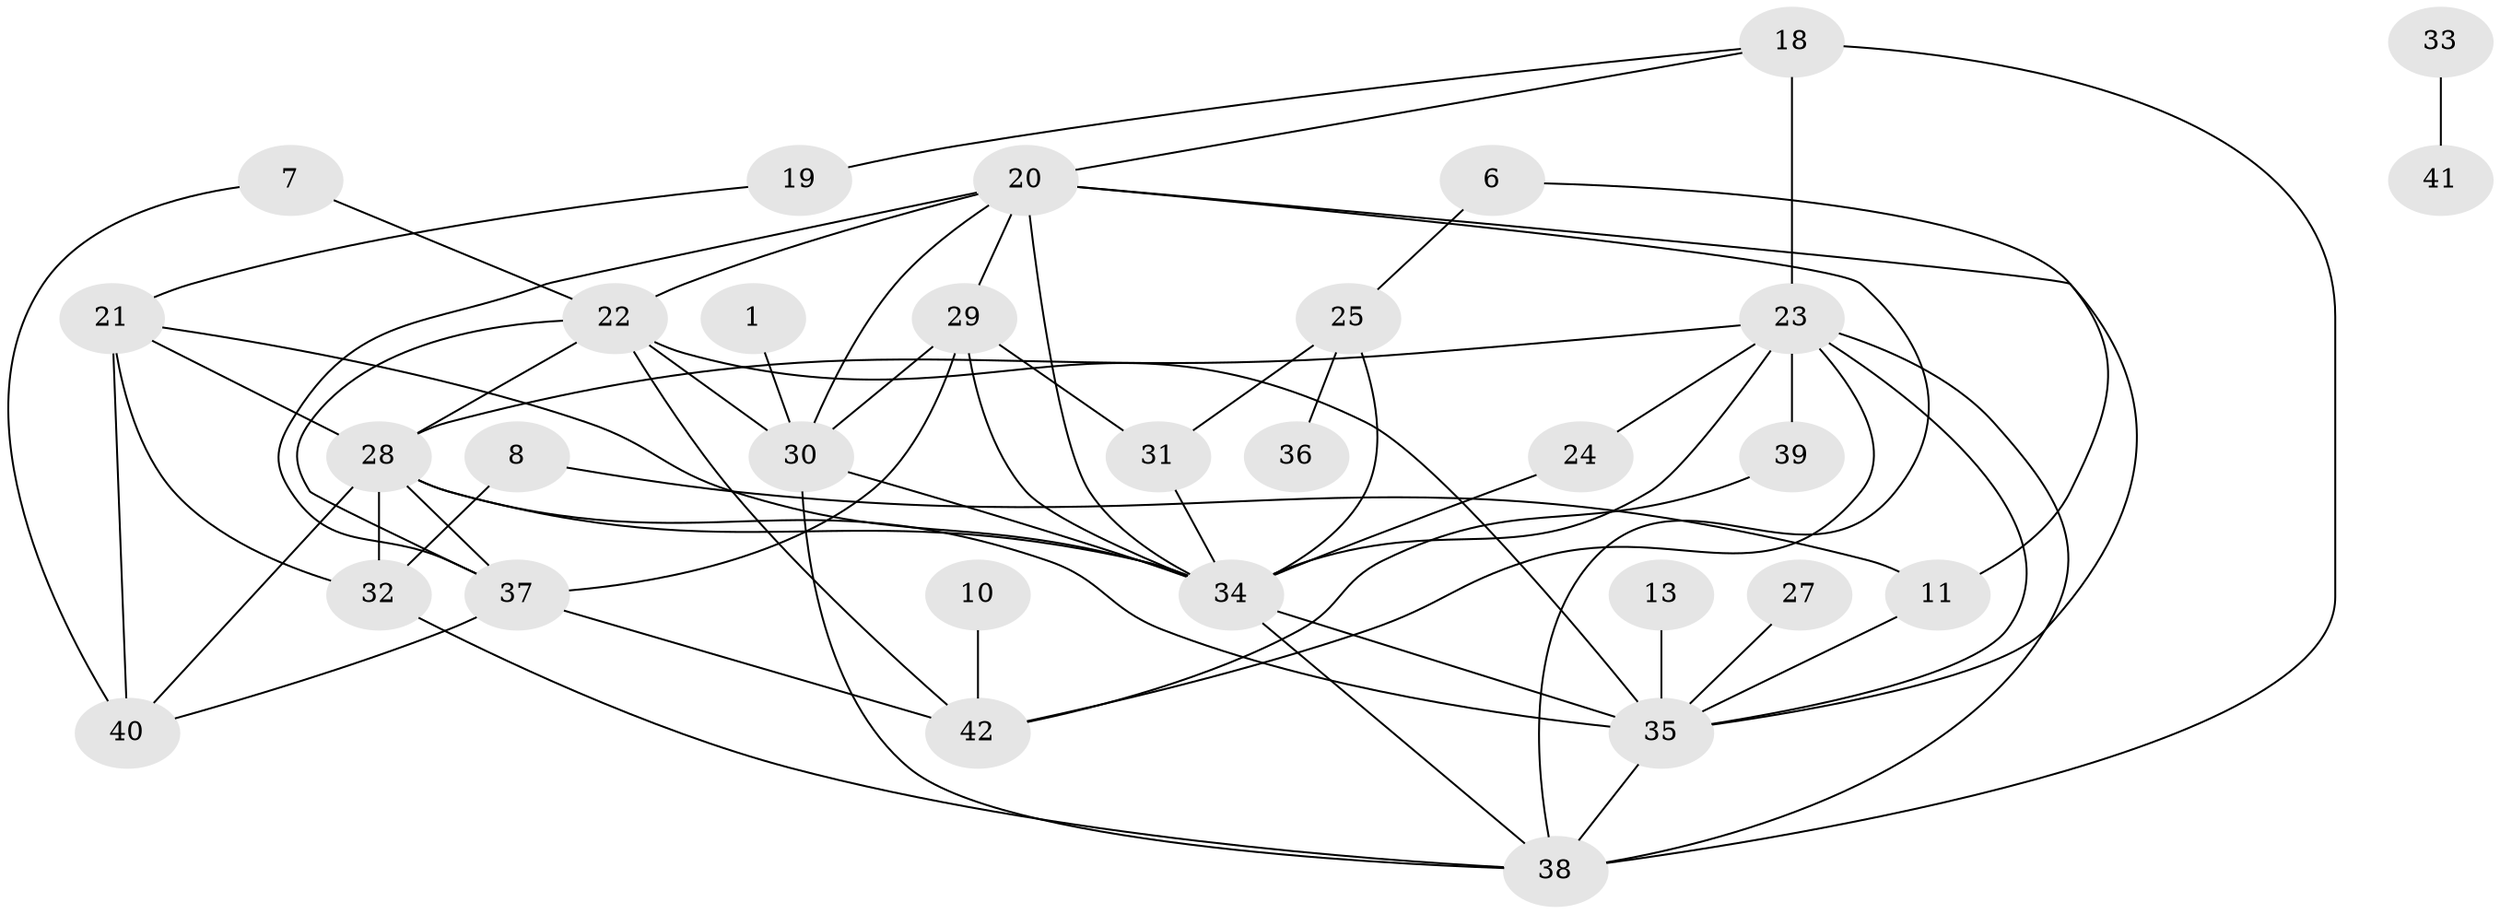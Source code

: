 // original degree distribution, {1: 0.1956521739130435, 3: 0.2318840579710145, 2: 0.2463768115942029, 4: 0.16666666666666666, 0: 0.07971014492753623, 5: 0.036231884057971016, 6: 0.028985507246376812, 9: 0.007246376811594203, 7: 0.007246376811594203}
// Generated by graph-tools (version 1.1) at 2025/35/03/04/25 23:35:57]
// undirected, 31 vertices, 63 edges
graph export_dot {
  node [color=gray90,style=filled];
  1;
  6;
  7;
  8;
  10;
  11;
  13;
  18;
  19;
  20;
  21;
  22;
  23;
  24;
  25;
  27;
  28;
  29;
  30;
  31;
  32;
  33;
  34;
  35;
  36;
  37;
  38;
  39;
  40;
  41;
  42;
  1 -- 30 [weight=1.0];
  6 -- 11 [weight=1.0];
  6 -- 25 [weight=1.0];
  7 -- 22 [weight=1.0];
  7 -- 40 [weight=1.0];
  8 -- 11 [weight=1.0];
  8 -- 32 [weight=1.0];
  10 -- 42 [weight=1.0];
  11 -- 35 [weight=1.0];
  13 -- 35 [weight=1.0];
  18 -- 19 [weight=1.0];
  18 -- 20 [weight=1.0];
  18 -- 23 [weight=2.0];
  18 -- 38 [weight=3.0];
  19 -- 21 [weight=1.0];
  20 -- 22 [weight=2.0];
  20 -- 29 [weight=1.0];
  20 -- 30 [weight=1.0];
  20 -- 34 [weight=1.0];
  20 -- 35 [weight=1.0];
  20 -- 37 [weight=1.0];
  20 -- 38 [weight=2.0];
  21 -- 28 [weight=1.0];
  21 -- 32 [weight=1.0];
  21 -- 34 [weight=1.0];
  21 -- 40 [weight=1.0];
  22 -- 28 [weight=1.0];
  22 -- 30 [weight=2.0];
  22 -- 35 [weight=1.0];
  22 -- 37 [weight=1.0];
  22 -- 42 [weight=1.0];
  23 -- 24 [weight=1.0];
  23 -- 28 [weight=1.0];
  23 -- 34 [weight=1.0];
  23 -- 35 [weight=1.0];
  23 -- 38 [weight=1.0];
  23 -- 39 [weight=2.0];
  23 -- 42 [weight=1.0];
  24 -- 34 [weight=2.0];
  25 -- 31 [weight=1.0];
  25 -- 34 [weight=1.0];
  25 -- 36 [weight=1.0];
  27 -- 35 [weight=1.0];
  28 -- 32 [weight=1.0];
  28 -- 34 [weight=2.0];
  28 -- 35 [weight=1.0];
  28 -- 37 [weight=1.0];
  28 -- 40 [weight=1.0];
  29 -- 30 [weight=1.0];
  29 -- 31 [weight=1.0];
  29 -- 34 [weight=1.0];
  29 -- 37 [weight=1.0];
  30 -- 34 [weight=1.0];
  30 -- 38 [weight=1.0];
  31 -- 34 [weight=1.0];
  32 -- 38 [weight=2.0];
  33 -- 41 [weight=1.0];
  34 -- 35 [weight=1.0];
  34 -- 38 [weight=3.0];
  35 -- 38 [weight=1.0];
  37 -- 40 [weight=1.0];
  37 -- 42 [weight=1.0];
  39 -- 42 [weight=1.0];
}
